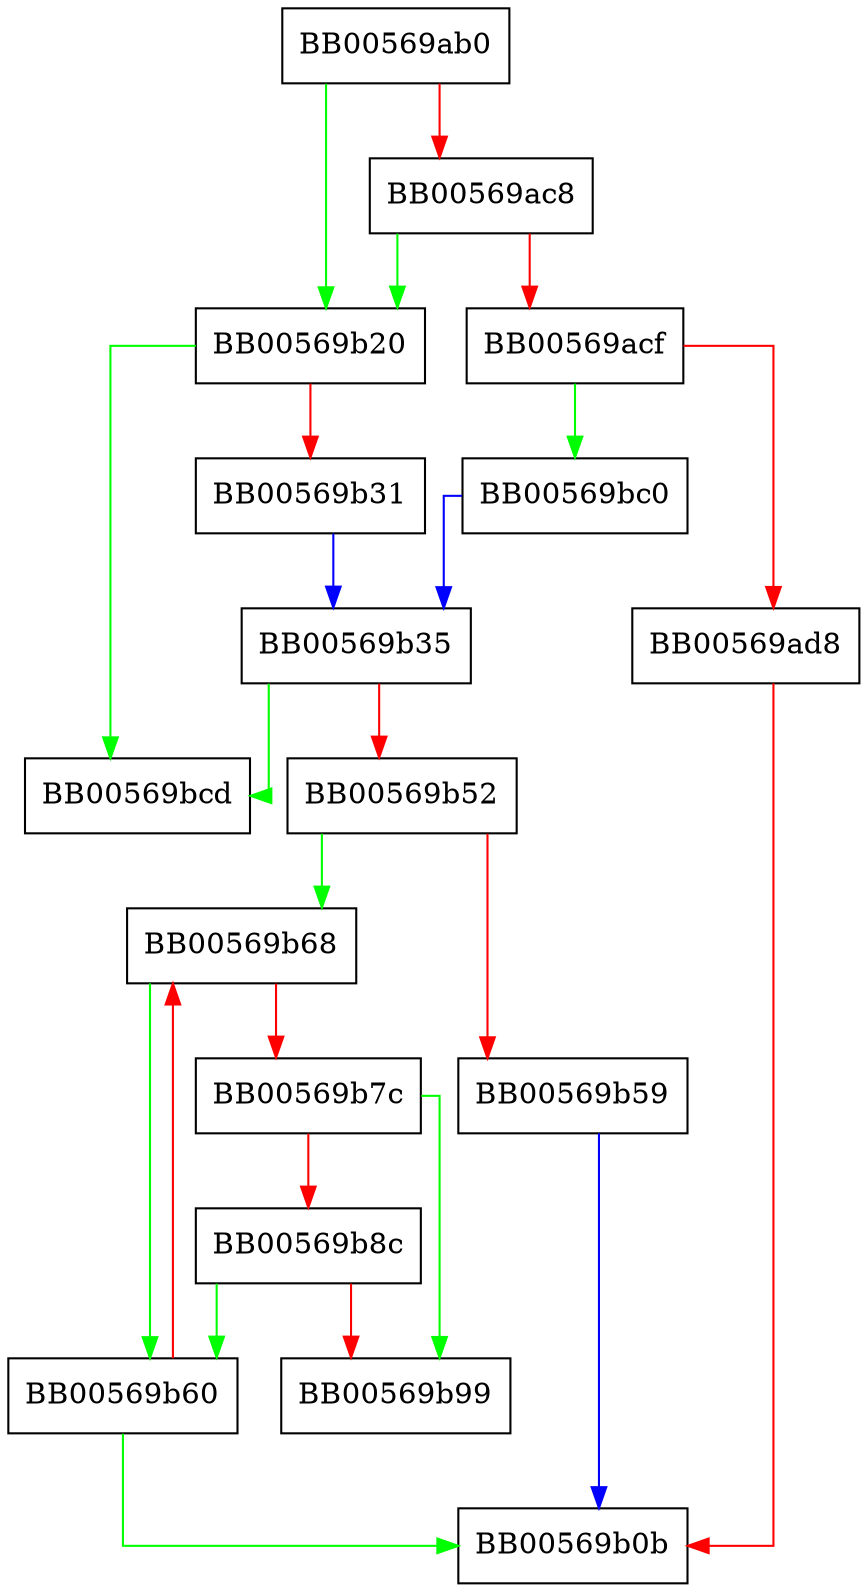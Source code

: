 digraph CMS_get1_crls {
  node [shape="box"];
  graph [splines=ortho];
  BB00569ab0 -> BB00569b20 [color="green"];
  BB00569ab0 -> BB00569ac8 [color="red"];
  BB00569ac8 -> BB00569b20 [color="green"];
  BB00569ac8 -> BB00569acf [color="red"];
  BB00569acf -> BB00569bc0 [color="green"];
  BB00569acf -> BB00569ad8 [color="red"];
  BB00569ad8 -> BB00569b0b [color="red"];
  BB00569b20 -> BB00569bcd [color="green"];
  BB00569b20 -> BB00569b31 [color="red"];
  BB00569b31 -> BB00569b35 [color="blue"];
  BB00569b35 -> BB00569bcd [color="green"];
  BB00569b35 -> BB00569b52 [color="red"];
  BB00569b52 -> BB00569b68 [color="green"];
  BB00569b52 -> BB00569b59 [color="red"];
  BB00569b59 -> BB00569b0b [color="blue"];
  BB00569b60 -> BB00569b0b [color="green"];
  BB00569b60 -> BB00569b68 [color="red"];
  BB00569b68 -> BB00569b60 [color="green"];
  BB00569b68 -> BB00569b7c [color="red"];
  BB00569b7c -> BB00569b99 [color="green"];
  BB00569b7c -> BB00569b8c [color="red"];
  BB00569b8c -> BB00569b60 [color="green"];
  BB00569b8c -> BB00569b99 [color="red"];
  BB00569bc0 -> BB00569b35 [color="blue"];
}